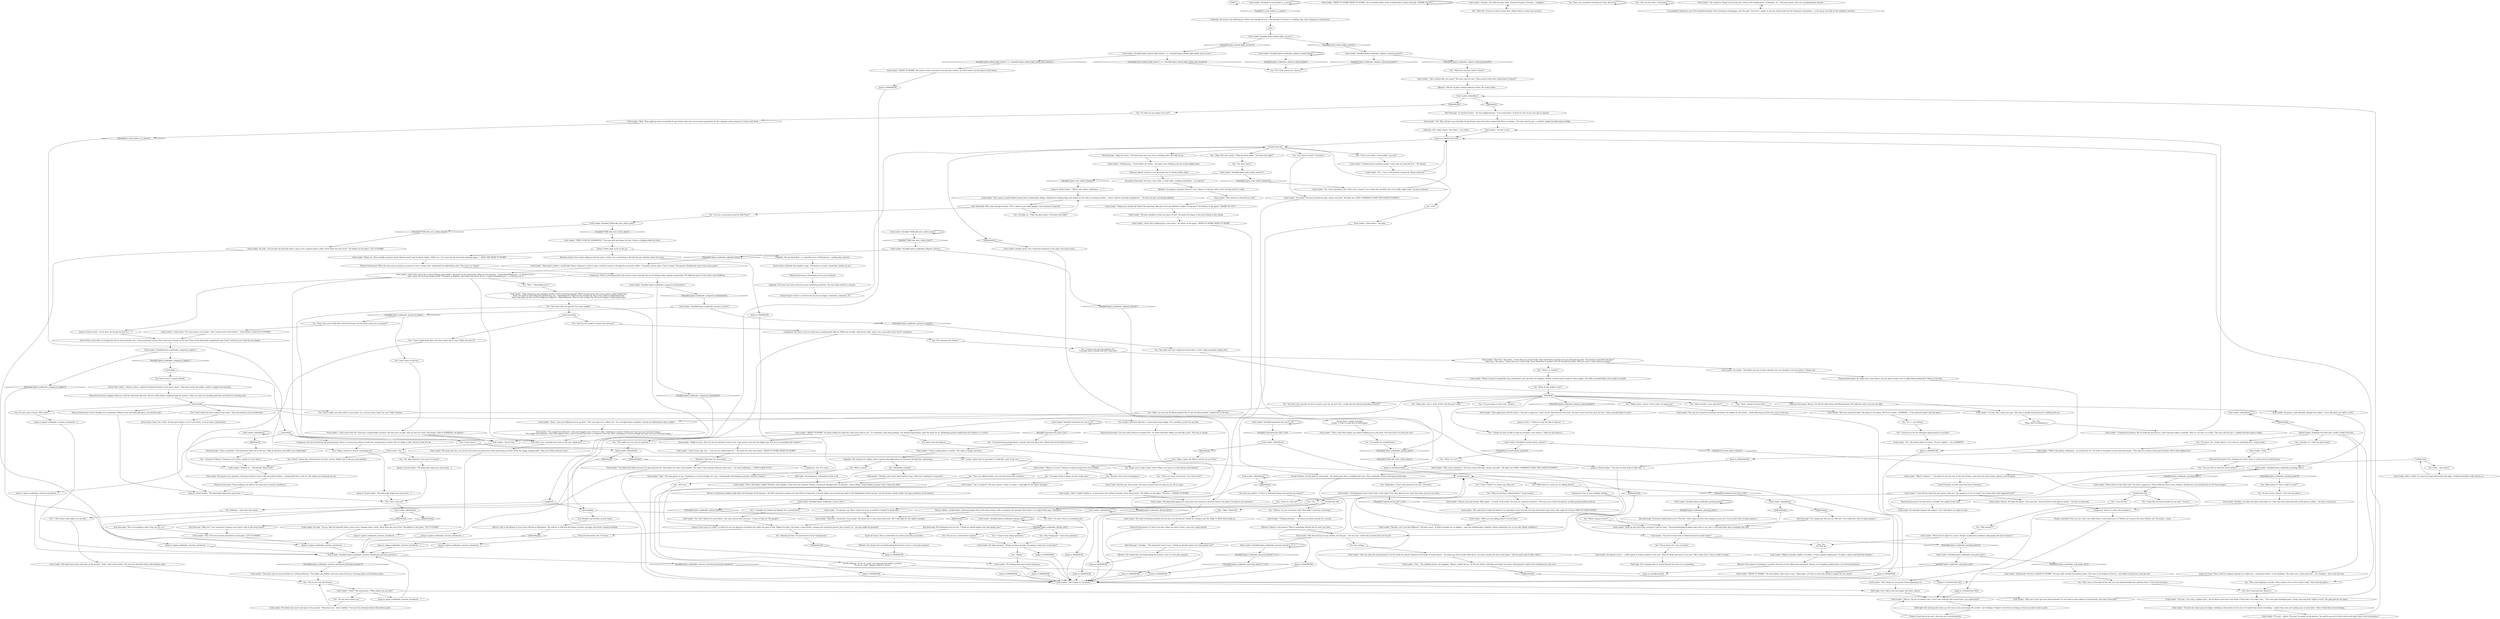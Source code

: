 # GATES / SCAB LEADER
# Scab Leader, a large mercenary in disguise. Shouts a lot about LETTING US WORK, doesn't actually provide much information for now, except being suspicious and shouting.
# ==================================================
digraph G {
	  0 [label="START"];
	  1 [label="input"];
	  2 [label="Composure: Do not be fooled by the programming. There is a precarious balance inside him, keeping him in check. But it's shaky as hell. And he's tired of it all..."];
	  3 [label="You: \"A bouncer? Where? I frequent a lot of bars, maybe it's one I know.\""];
	  4 [label="Authority: Now that *is* interesting."];
	  5 [label="Jump to: [smallintrohub]"];
	  6 [label="Scab Leader: Variable[\"gates.scableader_greeting_done\"]"];
	  7 [label="Variable[\"gates.scableader_greeting_done\"]", shape=diamond];
	  8 [label="!(Variable[\"gates.scableader_greeting_done\"])", shape=diamond];
	  9 [label="You: \"No.\"\n\"Okay, then I'm thinking no.\""];
	  10 [label="Jump to: [MAINHUB]"];
	  11 [label="You: \"We'll see.\""];
	  12 [label="You: \"I don't really drink. But work *has* taken me to some. Which one was it?\""];
	  13 [label="You: \"Okay, I wanted to discuss something else.\""];
	  14 [label="Jump to: [gates.scableader_reaction_introduced ...]"];
	  15 [label="You: \"Uh. I'll be going now.\" [Leave.]"];
	  16 [label="Scab Leader: Variable[\"TASK.talk_merc_tattoo_done\"]"];
	  17 [label="Variable[\"TASK.talk_merc_tattoo_done\"]", shape=diamond];
	  18 [label="!(Variable[\"TASK.talk_merc_tattoo_done\"])", shape=diamond];
	  19 [label="Jump to: [MAINHUB]"];
	  20 [label="Scab Leader: \"I don't know how the Union has a trained killer up there, but that one's no joke. And my men are tired. And hungry. They're WORKERS, not fighters.\""];
	  21 [label="Physical Instrument: Yes. Of course."];
	  22 [label="You: \"Makes sense, I guess. Never mind, not gonna pry.\""];
	  23 [label="You: \"Are you a mercenary hired by Wild Pines?\""];
	  24 [label="You: Don't interrupt him. (Hear it.)"];
	  25 [label="Scab Leader: Silence. He takes the photo. Grey eyes dart  back and forth on the glossy surface -- his face is unmoving."];
	  26 [label="You: \"Actually, no.\" (Take the photo back.)"];
	  27 [label="You: \"They were on the body of the man who was hanged behind the cafeteria there.\" (Give him the photo.)"];
	  28 [label="Untitled hub (02)"];
	  29 [label="Physical Instrument: Wrong. You did the right thing with Measurehead. The ballerina antics won you the fight."];
	  30 [label="You: \"Okay, I gotta ask. Where exactly are you from?\""];
	  31 [label="Kim Kitsuragi: \"Everyone understands you're *the law*. That's why you have that insignia on your arm. So you don't have to keep saying it.\""];
	  32 [label="Scab Leader: \"RIGHT TO WORK! RIGHT TO WORK!\" the ostensible leader of the strikebreakers chants furiously. \"SHAME ON YOU!\""];
	  33 [label="Scab Leader: Variable[\"gates.scableader_abrupt_end\"]"];
	  34 [label="Variable[\"gates.scableader_abrupt_end\"]", shape=diamond];
	  35 [label="!(Variable[\"gates.scableader_abrupt_end\"])", shape=diamond];
	  36 [label="Scab Leader: \"That's what they always say, before stabbing you in the back. You want boots? Go find your own.\""];
	  37 [label="Physical Instrument: Prissy milksop. Get back to me when you've grown a backbone!"];
	  38 [label="Rhetoric: Silence is the answer. There's something off here but he won't say what."];
	  39 [label="Drama: Loincloth? Now, you see, that's not really what a scab would say is it? Better not to press the issue further, sire. He seems... tense."];
	  40 [label="Empathy: You see dead flesh -- in colourful rivers of Polychrome -- melting skin and hair."];
	  41 [label="You: \"Not right now, but I might have been there. I don't really remember things well.\""];
	  42 [label="Jump to: [gates.scableader_reaction_introduced ...]"];
	  43 [label="Physical Instrument: Never thought you so spineless. Where's your wrecking ball spirit, your brutal mojo?"];
	  44 [label="You: Damn, you're right. Super sweet. Where can I get in on this bad-ass boot fashion?"];
	  45 [label="Scab Leader: \"Around.\" He shifts his gaze away. \"Eminent Domain. Previous... workplace.\""];
	  46 [label="Scab Leader: \"You do that.\""];
	  47 [label="You: \"Have you considered storming in? Like, all of you?\""];
	  48 [label="Scab Leader: \"Why don't *you* go arrest them instead? I'm sure they've done plenty of criminal shit, they have *that look*.\""];
	  49 [label="You: \"It's a... gut feeling.\""];
	  50 [label="achievementhub"];
	  51 [label="Scab Leader: \"Bad.\" The man glares at you. \"Standing on a narrow bridge, he's got a strategically advantageous position. And he's trained.\""];
	  52 [label="Scab Leader: \"What are you talking about? I'm not tense.\""];
	  53 [label="Scab Leader: IsKimHere()"];
	  54 [label="IsKimHere()", shape=diamond];
	  55 [label="!(IsKimHere())", shape=diamond];
	  56 [label="Shivers: Below -- broken-down, battered people mill on the dusty streets with no purpose. Yet amongst them there is no sight of this man. *Nowhere*."];
	  57 [label="You: Say very quietly: \"Is there a *tribunal* being convened by any chance?\""];
	  58 [label="Kim Kitsuragi: \"Okay. Of course.\" The lieutenant says, his voice a soothing calm. He looks at you."];
	  59 [label="You: \"You can have that.\" (Conclude.)"];
	  60 [label="Scab Leader: \"Nah, you've earned it.\" He turns toward the gate, slowly, and yells: \"All right now! FREE COMMERCE! KEEP THE GOODS FLOWING!\""];
	  61 [label="Scab Leader: \"It's just... nature. This guy,\" he points at the picture, \"he used to say evil is when nature and spirit meet in the wrong place.\""];
	  62 [label="Scab Leader: \"We shot the boy, he was useless, but the girl... she was nice. A little fat you know. But not too old.\""];
	  63 [label="Jump to: [Savoir Faire: \"As he does, he stomps his foot on t...\"]"];
	  64 [label="You: \"Wait, you can't get by Measurehead? But *I* got by Measurehead. I kicked him in the face.\""];
	  65 [label="Scab Leader: He smirks. \"Not before you get in there and get your ass whooped. Learn by failure, I always say.\""];
	  66 [label="You: \"I'm interviewing people about a murder that took place here. Behind the hostel-cafeteria there.\""];
	  67 [label="Scab Leader: Variable[\"reputation.the_law\"] >=6"];
	  68 [label="Variable[\"reputation.the_law\"] >=6", shape=diamond];
	  69 [label="!(Variable[\"reputation.the_law\"] >=6)", shape=diamond];
	  70 [label="Scab Leader: \"Rights of people. Rights of workers. To have gainful employment. To make a salary and feed their families.\""];
	  71 [label="Scab Leader: \"Hah! Couldn't handle us. A cause gives the workers strength. Gives them power.\" He bellows at the gates: \"We have -- A RIGHT TO WORK!\""];
	  72 [label="You: \"Those are some sweet boots. Can I have them?\""];
	  73 [label="Savoir Faire: Ask the man. Ask around. The doors of good taste are open to you. Be in vogue."];
	  74 [label="Scab Leader: \"No.\""];
	  75 [label="Jump to: [gates.scableader_reaction_introduced ...]"];
	  76 [label="You: \"You're not from The Domain.\""];
	  77 [label="Jump to: [MAINHUB]"];
	  78 [label="shiveringisles"];
	  79 [label="You: Ignore the discrepancy."];
	  80 [label="You: \"Sure, why not?\""];
	  81 [label="Scab Leader: The physically impressive man-tower has turned his attention back to the gates. He ignores your presence."];
	  82 [label="Scab Leader: \"Besides, we're not that different.\" He leans closer. \"It helps if people see us talking -- cops and strikebreakers together. Shows authorities are on our side. Builds confidence.\""];
	  83 [label="Composure: Yes, he's tense."];
	  84 [label="Scab Leader: He nods. \"You go take the bastards down a peg or two. Squeeze them a little. Show them the rule of law.\" He bellows at the gates: \"LET US WORK!\""];
	  85 [label="Scab Leader: \"Hell no. I'm just an honest scab. I won't have talk like that around here, you understand?\""];
	  86 [label="Untitled hub (02)"];
	  87 [label="Scab Leader: \"Fucking bug...\" He breathes out slowly -- his giant chest deflating and his mouth slightly open."];
	  88 [label="Esprit de Corps: There could be weapons aiming at us right now -- somewhere above, in the buildings. The other merc. Don't push this -- he's thinking -- this is not the time."];
	  89 [label="You: \"It was on your colonel.\" (Give him the photo.)"];
	  90 [label="Jump to: [Scab Leader: \"\"You here to fuck with us? Beat the...\"]"];
	  91 [label="Scab Leader: IsKimHere()"];
	  92 [label="IsKimHere()", shape=diamond];
	  93 [label="!(IsKimHere())", shape=diamond];
	  94 [label="Scab Leader: \"We're all workers. Right? Workers stick together. Came from the Eminent Domain, in Jamrock. Background's in odd-jobs -- heavy lifting, cargo hauling, bouncer work. I know the drill.\""];
	  95 [label="Scab Leader: \"RIGHT TO WORK!\" He again shakes his large fist, then turns back to you. \"It's shameful, cops doing nothing. You should bring backup, open the gates for us. Blockading gainful employment for workers is a *crime*.\""];
	  96 [label="You: \"Who are all these strikebreakers?\" (Look around.)"];
	  97 [label="Scab Leader: \"Might be time. Don't let the fat bastards tread on you. Cops tend to side with the higher-ups, but you're essentially still *workers*.\""];
	  98 [label="You: \"I don't know...\""];
	  99 [label="You: \"Sweet, I know bars. Been thrown out from several. Maybe that's why you seem familiar.\""];
	  100 [label="You: \"Come on, why not?\""];
	  101 [label="You: \"Okay okay, I got it. None of this *rob the poor* stuff.\""];
	  102 [label="You: \"I need you to be my champion against Jean-Luc up there.\""];
	  103 [label="Scab Leader: \"Your gut's got too much alcohol in it. Getting delirious.\" The bulky man guffaws and turns away from you, focusing again on the harbour gates."];
	  104 [label="Scab Leader: Variable[\"gates.scableader_personal_details\"] >= 2"];
	  105 [label="Variable[\"gates.scableader_personal_details\"] >= 2", shape=diamond];
	  106 [label="!(Variable[\"gates.scableader_personal_details\"] >= 2)", shape=diamond];
	  107 [label="Reaction Speed: You've been talking to him for quite a while now -- something is off with this guy. Ask him where he's from."];
	  108 [label="You: \"Yeah, I think I've been there.\""];
	  109 [label="You: \"What is a *strike*?\""];
	  110 [label="You: \"This is an official matter, not to be discussed with outsiders.\""];
	  111 [label="You: \"I thought you looked real familiar for a second there.\""];
	  112 [label="Scab Leader: \"Establishment hasn't had its fill, is that right? First they obstruct our work, then they come for our shoes.\""];
	  113 [label="Scab Leader: \"Maybe you should ask *them* the questions, like why we're not allowed to make a living here?\" He bellows to the gates: \"SHAME ON YOU!\""];
	  114 [label="Scab Leader: IsKimHere()"];
	  115 [label="IsKimHere()", shape=diamond];
	  116 [label="!(IsKimHere())", shape=diamond];
	  117 [label="Scab Leader: Suddenly the laughter stops. \"Drowned in a creek a week later. Spirits my ass.\""];
	  118 [label="Scab Leader: After a while, he cranes his head side-to-side and sighs: \"Fucking loincloths really did him in.\""];
	  119 [label="Scab Leader: \"Yeah.\""];
	  120 [label="Scab Leader: \"Good choice.\" He nods."];
	  121 [label="Scab Leader: \"You bet it was.\""];
	  122 [label="Scab Leader: Variable[\"tc.scab_leader_is_a_merc\"]"];
	  123 [label="Variable[\"tc.scab_leader_is_a_merc\"]", shape=diamond];
	  124 [label="!(Variable[\"tc.scab_leader_is_a_merc\"])", shape=diamond];
	  125 [label="Scab Leader: \"Unexpected situation. But we hold the pressure on, until someone makes a mistake. Then it's our time, we strike.\" The man rubs his jaw -- a lightly bearded square wedge."];
	  126 [label="Scab Leader: \"Good. We're fighting for a cause here.\" He chants at the gates: \"RIGHT TO WORK! RIGHT TO WORK!\""];
	  127 [label="Call Me Mañana: \"So do we, scab!\" the loitering man hollers in return.\n\"So do we, scab!\" Mañana hollers in return."];
	  128 [label="Scab Leader: \"Big mess. Caused by Union greed.\" He shoots you a wary, distrustful look. \"But I only fight for the rights of people.\""];
	  129 [label="eminenthub"];
	  130 [label="You: Don't care. I already have boots of my own, thank you."];
	  131 [label="You: \"Why don't you just *talk* to them?\""];
	  132 [label="Scab Leader: \"Went native on the chief, huh?\" He nods in approval. \"Those ballerina antics were reckless. Should have just punched him in the throat again.\""];
	  133 [label="Jump to: [MAINHUB]"];
	  134 [label="Scab Leader: \"So anyway, cop. That's where I'm from. It would be *stupid* to doubt that.\""];
	  135 [label="Scab Leader: \"Our colonel is *deep* in the bush here. Deep in the fucking bush, in Banaital, '41... Monsoon season. He's on a reconnaissance mission.\""];
	  136 [label="Scab Leader: \"He's spent a month behind enemy lines scouting kipt villages. Nothing but fucking bugs and snakes for fun. Men are getting restless... there's talk of switching *employers*...\" He licks his lips, as if drunk suddenly."];
	  137 [label="Scab Leader: \"What's the matter, militiaman... no stomach for it?\" He looks at the photo in your hand and smiles. \"This man was worth a thousand loincloths. We're done talking here.\""];
	  138 [label="Scab Leader: IsKimHere()"];
	  139 [label="IsKimHere()", shape=diamond];
	  140 [label="!(IsKimHere())", shape=diamond];
	  141 [label="You: \"What *is* evil?\""];
	  142 [label="Scab Leader: \"Don't think so,\" he grunts."];
	  143 [label="MAINHUB"];
	  144 [label="Scab Leader: \"Beats me. They mumble nonsense about *board rooms* and *workers' rights*. While we --\" he raises his fist and starts shouting again, \"-- HAVE THE RIGHT TO WORK!\""];
	  145 [label="You: \"Never heard of it. Are you lying?\""];
	  146 [label="You: \"Why should I?\""];
	  147 [label="Scab Leader: Variable[\"reputation.the_law\"] >=3"];
	  148 [label="Variable[\"reputation.the_law\"] >=3", shape=diamond];
	  149 [label="!(Variable[\"reputation.the_law\"] >=3)", shape=diamond];
	  150 [label="You: \"I'm hardly the establishment.\""];
	  151 [label="Jump to: [gates.scableader_reaction_introduced ...]"];
	  152 [label="You: \"I don't know what makes me say that.\""];
	  153 [label="Composure: His shirt is far too small and an unpleasantly tight fit. While the overalls, held up by a belt, seem to fit a man with much *more* corpulence."];
	  154 [label="Scab Leader: \"Main gate's locked -- would take *heavy ordnance* to bust it open. Could try to get in through the secretary's office.\" He points up the stairs. \"Door's locked. The guard's blocking the way to the access panel.\""];
	  155 [label="Scab Leader: \"RIGHT TO WORK!\" He seems to have returned to his previous routine, as if he'd never seen the photo of the tattoo."];
	  156 [label="Scab Leader: Variable[\"gates.scableader_altgreet_mhead_failed\"]"];
	  157 [label="Variable[\"gates.scableader_altgreet_mhead_failed\"]", shape=diamond];
	  158 [label="!(Variable[\"gates.scableader_altgreet_mhead_failed\"])", shape=diamond];
	  159 [label="You: \"I want to get into the harbour too.\"\n\"I actually need to speak with the Union boss.\""];
	  160 [label="Scab Leader: He ignores your question, choosing instead to turn to the emaciated workers -- raising both fists in the air. The clothes are obviously not his."];
	  161 [label="Drama: Pretty okay, as far as lies go."];
	  162 [label="Half Light: Don't talk to him any longer. Just leave, please."];
	  163 [label="Inland Empire: Suddenly this feels like a really, *really* bad idea."];
	  164 [label="Kim Kitsuragi: \"Actually...\" The lieutenant turns to you. \"I think we should maybe even *get going* now?\""];
	  165 [label="You: \"Okay. This isn't useful.\" (Take the photo back.) \"You knew him right?\""];
	  166 [label="You: \"You were there?\""];
	  167 [label="Jump to: [Scab Leader: \"\"What's the matter, militiaman... n...\"]"];
	  168 [label="Scab Leader: \"No -- I was in the Domain. In Jamrock. Being a bouncer.\""];
	  169 [label="Authority: He's under orders. And orders -- are orders."];
	  170 [label="Jump to: [You: \"\"I think you may be able to help me...\"]"];
	  171 [label="Physical Instrument: Not bad advice, actually. This might do the trick.."];
	  172 [label="You: \"What's going on here?\""];
	  173 [label="Scab Leader: \"I know nothing about a murder.\" His reply is snappy and terse."];
	  174 [label="You: \"Curiosity. Going to figure out this strike mess.\""];
	  175 [label="Scab Leader: He looks annoyed. \"Things are busy enough. You going to waste less of my time?\""];
	  176 [label="Jump to: [Scab Leader: \"The physically impressive man-tower...\"]"];
	  177 [label="You: \"Oh, okay, whatever. Too much of a hassle.\""];
	  178 [label="You: \"Why so tense?\""];
	  179 [label="Scab Leader: The man has turned his attention elsewhere, he shakes his fist slowly -- while observing you from the corner of his eye."];
	  180 [label="Jump to: [MAINHUB]"];
	  181 [label="Composure: Fine. It was probably nothing."];
	  182 [label="You: \"How bad could one guy be? You seem capable.\""];
	  183 [label="Scab Leader: IsKimHere()"];
	  184 [label="IsKimHere()", shape=diamond];
	  185 [label="!(IsKimHere())", shape=diamond];
	  186 [label="Scab Leader: \"RIGHT TO WORK!!\" the man chants, then turns to you. \"Back again, eh? Here to show the militia's support for our cause?\""];
	  187 [label="Half Light: And dangerous. Somewhere below it all..."];
	  188 [label="Physical Instrument: When the man moves around, you perceive some *serious abs* underneath his tight-fitting shirt. This man is in *shape*."];
	  189 [label="Physical Instrument: It's hard to do that, when you want to beat a man into a pulp instead."];
	  190 [label="You: \"Uhm... loin-cloths?\""];
	  191 [label="You: \"You're not really a *scab leader*, are you?\""];
	  192 [label="You: \"Can I have it back?\" (Conclude.)"];
	  193 [label="Savoir Faire: Boots -- black in colour, crafted of hardened leather, if you had to guess. They look sturdy and stable, useful in rugged environments."];
	  194 [label="Physical Instrument: Imagine what you could do with boots like this. Not be a little fuckin' weakling baby, for starters. There are boots for mewling and there are boots for smashing shit."];
	  195 [label="You: \"And you are unable to breach the entrance?\""];
	  196 [label="Jump to: [MAINHUB]"];
	  197 [label="You: Shudder and breathe on your hands."];
	  198 [label="Scab Leader: \"You here to fuck with us? Beat the honest worker down?\""];
	  199 [label="Jump to: [Scab Leader: \"The physically impressive man-tower...\"]"];
	  200 [label="Scab Leader: Variable[\"gates.scableader_altgreet_mhead_punched\"]"];
	  201 [label="Variable[\"gates.scableader_altgreet_mhead_punched\"]", shape=diamond];
	  202 [label="!(Variable[\"gates.scableader_altgreet_mhead_punched\"])", shape=diamond];
	  203 [label="Scab Leader: IsKimHere()"];
	  204 [label="IsKimHere()", shape=diamond];
	  205 [label="!(IsKimHere())", shape=diamond];
	  206 [label="Scab Leader: \"We were promised work.\" He points to the gates. \"We'd be in there -- WORKING -- if the bastards hadn't shut the gates.\""];
	  207 [label="Scab Leader: \"I work hard.\" His voice booms ever louder: \"And I would work *even harder* -- if the fuckers would LET US WORK!\""];
	  208 [label="Scab Leader: Another grunt. He's turned his attention to the gates and seems tense."];
	  209 [label="Jump to: [MAINHUB]"];
	  210 [label="Scab Leader: \"Go ahead.\" He turns toward the gate, slowly, and yells: \"All right now. FREE COMMERCE! KEEP THE GOODS FLOWING!\""];
	  211 [label="You: \"You don't have any tips on how to punch a guy out, do you? Say, a really big race-theorist guarding a button?\""];
	  212 [label="Scab Leader: \"We're here to fight for a cause. Stripes usually have problems with people who have *causes*.\""];
	  213 [label="Scab Leader: \"Am I a suspect?\" His eyes narrow. \"Done no crimes. I only fight for the rights of people.\""];
	  214 [label="Scab Leader: \"Huge Semenese guy standing up there on the overhead passage. Won't let anyone by. The access panel is right behind him.\"\n\"Yeah, the giant on the bridge that kicked your ass -- Head-Measurer. Won't let the workers by. The access panel is right behind him.\"\n\"Yeah, that giant up there on the bridge you talked to -- Head-Measurer. Won't let the workers by. The access panel is right behind him.\""];
	  215 [label="You: Sweet boots? I require details."];
	  216 [label="Scab Leader: \"And I don't mean the scrawny Mesque punk either.\" He points at the dockworker idling on the staircase. \"I mean Head-Measurer -- or whatever he is.\"\n\"Don't mean the scrawny mesque punk.\" He points at Mañana, who smiles and waves at you. \"I mean Head-Measurer -- or whatever he is.\""];
	  217 [label="compyhub"];
	  218 [label="Scab Leader: \"Nice aggression with the native.\" He nods in approval. \"Don't let the chief fool you next time. You don't need to be that up in his face -- leave yourself space to move.\""];
	  219 [label="Scab Leader: He abruptly changes the subject: \"Let's talk about our right to work.\""];
	  220 [label="You: \"So what are you going to do now?\""];
	  221 [label="You: \"How come you're built like a brick shit-house, but the other scabs are so scrawny?\""];
	  222 [label="You: I don't want to ask that."];
	  223 [label="Scab Leader: Variable[\"TASK.talk_merc_tattoo_done\"]"];
	  224 [label="Variable[\"TASK.talk_merc_tattoo_done\"]", shape=diamond];
	  225 [label="!(Variable[\"TASK.talk_merc_tattoo_done\"])", shape=diamond];
	  226 [label="Half Light: His neck muscles tense up, the veins on his neck bulge. Be careful -- he's holding it *deep* in but there are things in there you don't want to meet."];
	  227 [label="Scab Leader: \"What it *means*....\" He points to one tiny star in the web of lines, away from the man's heart, almost on his stomach."];
	  228 [label="Visual Calculus: In what must have been Semenine."];
	  229 [label="Jump to: [IsKimHere()]"];
	  230 [label="Esprit de Corps: There is absolutely no need to push this any further."];
	  231 [label="Rhetoric: I'm going to interpret that as a *yes*. There's a tribunal. And it won't be long until it's ready."];
	  232 [label="Scab Leader: \"Basteeerds! We have a RIGHT TO WORK!\" the man yells towards the harbour gates. His voice is the loudest of the lot -- and oddly screechy for a man his size."];
	  233 [label="Scab Leader: \"Have fun.\" He snorts. \"Union shits are on full strike. Don't think they're going to let you through the gates. You trying to meet their fat boss?\"\n\"Have fun.\" He snorts. \"Union shits are on full strike. Don't think they're going to let you through the gates. Why you want to meet that fat asshole?\""];
	  234 [label="Physical Instrument: Something stirs in your stomach."];
	  235 [label="You: \"What exactly is your goal here?\""];
	  236 [label="You: \"What kind of a cause are we talking about?\""];
	  237 [label="You: \"I don't *think* I've chosen any sides yet.\""];
	  238 [label="bootsohubbo"];
	  239 [label="Savoir Faire: I stand corrected.\nFuckin' a, that's a solid slice of self-respect."];
	  240 [label="Jump to: [Scab Leader: \"The physically impressive man-tower...\"]"];
	  241 [label="Scab Leader: \"No.\" He slowly shakes his head. \"I'm not a fighter -- I'm a WORKER!\""];
	  242 [label="Scab Leader: \"FREE FLOW OF COMMERCE!\" The man yells and wipes his face. Sweat is dripping down his brow."];
	  243 [label="Pain Threshold: With some strange emotion. This is about to get really graphic. Last moment to back off."];
	  244 [label="Scab Leader: \"Our boy -- he's only a captain then -- but he knows how these men think. If they don't see action soon...\" His voice gets strangely quiet. A long, long way from *right to work*. His gaze pierces the paper."];
	  245 [label="Physical Instrument: He's clenching his teeth. There is silent pressure behind them."];
	  246 [label="You: \"Evil.\""];
	  247 [label="Scab Leader: CheckItem(\"instant_photo_tattoos\")"];
	  248 [label="CheckItem(\"instant_photo_tattoos\")", shape=diamond];
	  249 [label="!(CheckItem(\"instant_photo_tattoos\"))", shape=diamond];
	  250 [label="You: \"What about it? You're 'right to work'?\""];
	  251 [label="Scab Leader: \"Hold up and stay frosty, everyone! Cops are here.\" The broad-shouldered alpha male turns to you. He's a full head taller than everybody else here."];
	  252 [label="You: \"Already got that. I'm interested in *your* background.\""];
	  253 [label="Scab Leader: \"No, don't think we've met before.\" His eyes narrow with mistrust. \"I came to help out *the people*.\""];
	  254 [label="You: If only I had boots like this, I could stomp many things. Got a problem, punk? Eat my boot."];
	  255 [label="Jump to: [gates.scableader_reaction_introduced ...]"];
	  256 [label="You: I don't really care what either of you think. I'm a cool-ass bitch, baby. You can't *fake* stardom."];
	  257 [label="You: \"I mean, where did you get them? I would like a pair of my own.\""];
	  258 [label="You: \"Absolutely nothing?\""];
	  259 [label="Shivers: Life in the Domain is even worse off than in Martinaise. The cold air is stiff from the fumes of motor carriages and lorries roaring overhead."];
	  260 [label="bootsohubo"];
	  261 [label="Scab Leader: IsKimHere()"];
	  262 [label="IsKimHere()", shape=diamond];
	  263 [label="!(IsKimHere())", shape=diamond];
	  264 [label="Scab Leader: Variable[\"gates.mhead_fight_failure\"]  or  Variable[\"gates.mhead_fight_failed_mid_success\"]"];
	  265 [label="Variable[\"gates.mhead_fight_failure\"]  or  Variable[\"gates.mhead_fight_failed_mid_success\"]", shape=diamond];
	  266 [label="!(Variable[\"gates.mhead_fight_failure\"]  or  Variable[\"gates.mhead_fight_failed_mid_success\"])", shape=diamond];
	  267 [label="Scab Leader: IsKimHere()"];
	  268 [label="IsKimHere()", shape=diamond];
	  269 [label="!(IsKimHere())", shape=diamond];
	  270 [label="Scab Leader: Variable[\"gates.scableader_person_to_brick\"]"];
	  271 [label="Variable[\"gates.scableader_person_to_brick\"]", shape=diamond];
	  272 [label="!(Variable[\"gates.scableader_person_to_brick\"])", shape=diamond];
	  273 [label="Half Light: He's stopping this to control himself. You were on to something."];
	  274 [label="Scab Leader: The beefy man snorts and spits on the ground. \"They know me -- that's bullshit.\" He turns his attention back to the harbour gates."];
	  275 [label="Drama: It just has to be said -- that was not a convincing line."];
	  276 [label="Scab Leader: The man's breathing steadies but his eyes are still narrow. Slowly he's trying to get his 'Right to Work' dance back on..."];
	  277 [label="Jump to: [Untitled hub (02)]"];
	  278 [label="Encyclopedia: Banaital is one of the inhabited islands of the Semenese archipelago, near the pale. Covered in  jungle. It was the anchor point for the Semenese nationalists -- in the proxy war held on the islanders' territory."];
	  279 [label="Empathy: The story must have stirred up some conflicting emotions. The man looks tired for a second..."];
	  280 [label="Scab Leader: \"She was quite the entertainment. For the week she lasted. Expired in the hands of Sarge Mason -- the kinda guy who'd make Chief there,\" he nods towards the man on the gates, \"shit his pants and cry like a bitch.\""];
	  281 [label="Scab Leader: \"I can tell you what this one means. Only one.\" He squints at it. It's so small. \"You wanna hear what happened here?\""];
	  282 [label="You: Say nothing."];
	  283 [label="Scab Leader: Variable[\"gates.scab_leader_bouncer\"]"];
	  284 [label="Variable[\"gates.scab_leader_bouncer\"]", shape=diamond];
	  285 [label="!(Variable[\"gates.scab_leader_bouncer\"])", shape=diamond];
	  286 [label="Scab Leader: \"You caught him off guard -- that only happens once. Now he's alert, standing on a narrow bridge and *my* men are tired and hungry...\"\n\"You caught him off guard -- that only happens once, even if you got him twice or whatever. Now he's alert, standing on a narrow bridge and *my* men are tired and hungry...\""];
	  287 [label="Kim Kitsuragi: \"It would be better -- for the neighbourhood -- if you went home. At least for now. If you can't get in anyway.\""];
	  288 [label="Scab Leader: \"Worked at... *Territorial*. Ring a bell?\""];
	  289 [label="Shivers: A monstrous shadow, high above the firetraps of the Domain -- the 8/81 motorway running over this district of Jamrock. Concrete pillars rise up from the midst of the dilapidated wooden houses. On the horizon, barely visible, the hazy machinery of the harbour..."];
	  290 [label="Drama: Every once in a while, it is like you can see glimpses of another guy under the guise of this *fighter for jobs*. He seems a more brutal, cunning and suspicious person. Just a hunch. Or... you just might be paranoid!"];
	  291 [label="Empathy: The mention of a killing sends a barely noticeable shiver of tenseness through him. Interesting..."];
	  292 [label="Scab Leader: \"We came here to help the harbour run smoothly in time of crisis. If Union fucks don't want work, they ought let in those *WHO DO WANT WORK*.\""];
	  293 [label="You: \"Yes.\"\n\"Oh, then yes.\""];
	  294 [label="Jump to: [MAINHUB]"];
	  295 [label="Physical Instrument: Get your daily infusion of vitamin PB -- for Police Brutality. Makes you feel like a boss. The man in charge."];
	  296 [label="You: It's just a pair of boots. Who cares?"];
	  297 [label="You: Ill-fitting... what does that mean?"];
	  298 [label="Scab Leader: The burly man has a set of not-very-sweet-nor-impressive boots protruding out from under the baggy, hanging folds. They are of little interest to you."];
	  299 [label="Jump to: [gates.scableader_reaction_introduced ...]"];
	  300 [label="Jump to: [MAINHUB]"];
	  301 [label="Jump to: [gates.scableader_reaction_introduced ...]"];
	  302 [label="Jump to: [gates.scableader_reaction_introduced ...]"];
	  303 [label="Jump to: [MAINHUB]"];
	  304 [label="You: \"No one there knows you.\""];
	  305 [label="You: \"Actually, no.\" (Take the photo back.) \"You knew him right?\""];
	  306 [label="Jump to: [MAINHUB]"];
	  307 [label="Jump to: [gates.scableader_reaction_introduced ...]"];
	  308 [label="You: \"I wasn't done asking questions.\""];
	  309 [label="Scab Leader: The hulking man oozes stark scepticism."];
	  310 [label="You: \"Well shit. I'll have to check around then. Maybe there's a boot store around.\""];
	  311 [label="Scab Leader: The beefy man snorts and spits on the ground. \"Yeah. I don't know either.\" He turns his attention back to the harbour gates."];
	  312 [label="Scab Leader: \"Like civilized folk, you mean?\" The man rubs his chin. \"These native fucks don't understand *civilized*.\""];
	  313 [label="Kim Kitsuragi: \"Why not? I see *numerous* reasons not to pick a side in this local matter.\""];
	  314 [label="Scab Leader: IsKimHere()"];
	  315 [label="IsKimHere()", shape=diamond];
	  316 [label="!(IsKimHere())", shape=diamond];
	  317 [label="Scab Leader: \"Fucking loincloth...\" He stares you down mutely for a second."];
	  318 [label="You: \"I think you may be able to help me decipher some tattoos.\" (Take out the picture.)"];
	  319 [label="Scab Leader: \"At dawn he comes upon two kipts, breeding in the bushes by the river. Or maybe they weren't breeding -- maybe they were just making eyes at each other. I like to think they were breeding...\""];
	  320 [label="Jump to: [MAINHUB]"];
	  321 [label="Scab Leader: Variable[\"gates.scableader_greeting_done\"]"];
	  322 [label="Variable[\"gates.scableader_greeting_done\"]", shape=diamond];
	  323 [label="!(Variable[\"gates.scableader_greeting_done\"])", shape=diamond];
	  324 [label="You: \"I am the law.\""];
	  325 [label="Scab Leader: \"Honest men and women. With rights -- to work. To be useful. Not toys for corporate interests.\" The man runs a hand through his steadily graying military haircut."];
	  326 [label="Scab Leader: \"When a bunch of ungrateful, lazy cockroaches can't get their act together. Decide to block honest work for other people.\" He shifts uncomfortably in his worker's overalls."];
	  327 [label="Composure: There's something odd in the way he carries himself. His set of clothing looks vaguely mismatched. The different pieces of the attire seem ill-fitting."];
	  328 [label="Scab Leader: \"Wouldn't put it past these harbour bugs. They'd do *anything* to stay alive.\""];
	  329 [label="Scab Leader: \"What's it to you?\" Deep-set suspicion drips from every syllable."];
	  330 [label="You: \"Hey *tough guy*, I had more questions.\""];
	  331 [label="Savoir Faire: As he does, he stomps his foot on the pavement and... stop everything! Look at that sweet pair of boots on his feet! They would absolutely complement your *soul*, would let your style fly even higher!"];
	  332 [label="Scab Leader: Variable[\"gates.scableader_composure_higher\"]"];
	  333 [label="Variable[\"gates.scableader_composure_higher\"]", shape=diamond];
	  334 [label="!(Variable[\"gates.scableader_composure_higher\"])", shape=diamond];
	  335 [label="Scab Leader: Variable[\"gates.mhead_fight_success\"]"];
	  336 [label="Variable[\"gates.mhead_fight_success\"]", shape=diamond];
	  337 [label="!(Variable[\"gates.mhead_fight_success\"])", shape=diamond];
	  338 [label="Scab Leader: He squints at you --  a little spark of violence gutters in his eyes. Then he blinks and turns to his men. \"We're done here. I have a strike to break.\""];
	  339 [label="You: \"'Hell no, I'm just an honest scab?' That didn't sound too convincing.\""];
	  340 [label="Jump to: [Untitled hub (02)]"];
	  341 [label="You: \"Of course. Yes. Forget about it. Let's discuss something else.\" (Cancel task.)"];
	  342 [label="Rhetoric: He clearly does not think poking the hornet's nest is a wise plan anymore."];
	  343 [label="Kim Kitsuragi: The lieutenant turns to you. \"I think we should maybe even *get going* now?\""];
	  344 [label="Scab Leader: \"Fucking mask is getting sweaty. I want take my mask off, but...\" He shrugs."];
	  345 [label="Jump to: [Untitled hub (02)]"];
	  346 [label="Physical Instrument: He might have some advice, but you gotta at least *try* to fight Measurehead first. Return if you fail."];
	  347 [label="Scab Leader: \"Yeah, I saw your ballerina moves up there.\" The man spits out a yellow clot. \"In a real fight these acrobatics will get you killed faster than a bullet.\""];
	  348 [label="Scab Leader: \"We have families to feed, you piece of shit!\" He points his finger at the man sitting on the railing."];
	  349 [label="Scab Leader: \"Uh huh. Was a long time ago.\" The man is quickly losing interest in talking with you."];
	  350 [label="Scab Leader: Variable[\"gates.scableader_shivers_fires\"]"];
	  351 [label="Variable[\"gates.scableader_shivers_fires\"]", shape=diamond];
	  352 [label="!(Variable[\"gates.scableader_shivers_fires\"])", shape=diamond];
	  353 [label="Jump to: [smallintrohub]"];
	  354 [label="Scab Leader: Variable[\"gates.scableader_composure_blackcheck\"]"];
	  355 [label="Variable[\"gates.scableader_composure_blackcheck\"]", shape=diamond];
	  356 [label="!(Variable[\"gates.scableader_composure_blackcheck\"])", shape=diamond];
	  357 [label="Scab Leader: Variable[\"gates.scableader_mid_greet_exit\"]"];
	  358 [label="Variable[\"gates.scableader_mid_greet_exit\"]", shape=diamond];
	  359 [label="!(Variable[\"gates.scableader_mid_greet_exit\"])", shape=diamond];
	  360 [label="Kim Kitsuragi: \"We're not picking a side in this just yet, sir.\""];
	  361 [label="Scab Leader: \"No. They will give up eventually. Or get drunk. Leave the button unguarded. Then we charge.\" The man rubs his jaw -- a perfect, lightly bearded square wedge."];
	  362 [label="Rhetoric: Odd out of place colonial reference there, Mr. Scab Leader..."];
	  363 [label="Reaction Speed: A punch is not imminent, but it's being cocked. Hard."];
	  364 [label="Scab Leader: \"God...\" He suddenly bursts out laughing. \"Mason couldn't let go. Cut the tits off her cold body and fuckin' ate them. Said primitive spirits were watching over him now...\""];
	  365 [label="Scab Leader: \"Don't think so,\" he grunts, barely glancing at it."];
	  366 [label="Untitled hub"];
	  367 [label="You: \"Yes.\""];
	  368 [label="Visual Calculus: On the photo in your hands -- the dead man's skin is studded with stars. Tens, hundreds of them, littering his dead skin."];
	  369 [label="You: \"I'm just going to leave now.\" [Leave.]"];
	  370 [label="Rhetoric: His manner of speaking is wooden, the tone of voice bland and uninspired. Almost as if compiling replies from a set of learned phrases."];
	  371 [label="You: \"This really isn't my area of expertise.\""];
	  372 [label="You: \"Maybe.\""];
	  373 [label="You: I don't think the boots really fit *my style*. They look militant and uncomfortable."];
	  374 [label="You: Don't. No need. Focus on something else."];
	  375 [label="You: \"Regardless, I have some questions for you.\" (Proceed.)"];
	  376 [label="Scab Leader: He pauses, then abruptly changes the subject: \"Let's talk about our right to work.\""];
	  377 [label="Jump to: [MAINHUB]"];
	  378 [label="Scab Leader: \"Pity.\" He turns around and bellows at the gates: \"LET US WORK!\""];
	  379 [label="You: \"You wearing new clothes?\""];
	  380 [label="Kim Kitsuragi: \"I have a question.\" The lieutenant looks him in the eye. \"Why do all these men follow your leadership?\""];
	  381 [label="You: \"Okay.\" (Back off.)"];
	  382 [label="Scab Leader: \"How about you fuck off now, huh?\""];
	  383 [label="Inland Empire: There's a word on the tip of your tongue. Colourless, odourless. It's..."];
	  384 [label="Scab Leader: Wordless, he takes the photo and looks at it. Grey eyes dart back and forth on the glossy surface -- his face is unmoving."];
	  385 [label="You: \"Can you tell me what the tattoo means?\""];
	  386 [label="You: \"We're investigating a murder. These tattoos were on the victim's body.\" (Give him the photo.)"];
	  387 [label="Authority: He seems to be following his orders well enough for now -- but beneath it all there is a boiling rage. And a dangerous carelessness."];
	  388 [label="Kim Kitsuragi: \"Yes, people get that you are *the law*. You really don't have to keep saying it.\""];
	  389 [label="You: \"Routine. Part of the investigation.\""];
	  390 [label="Savoir Faire: Geez, live a little. At least give things a try. It's just boots. A set of sweet, stylish boots."];
	  391 [label="Scab Leader: \"I don't trust cops, but... I can see you understand the --\" He raises his voice and chants: \"RIGHT TO WORK! RIGHT TO WORK!\""];
	  392 [label="Scab Leader: Variable[\"gates.scableader_altgreet_tattoos\"]"];
	  393 [label="Variable[\"gates.scableader_altgreet_tattoos\"]", shape=diamond];
	  394 [label="!(Variable[\"gates.scableader_altgreet_tattoos\"])", shape=diamond];
	  395 [label="Jump to: [MAINHUB]"];
	  396 [label="Perception (Hearing): You hear a tiny rattle, a small radio, cracking somewhere -- an earpiece?"];
	  397 [label="Composure: Hard as a stone. But beneath it..."];
	  398 [label="Scab Leader: \"Wait. They might go home eventually. Or get drunk. Leave the access panel unguarded. Or the company sends someone to reason with them...\""];
	  399 [label="You: \"What do the strikers want?\""];
	  400 [label="You: \"Looks like too much trouble for my taste.\" [Leave.]"];
	  401 [label="smallintrohub"];
	  402 [label="Scab Leader: He nods. \"You go, take the bastards down a peg or two. Squeeze them a little. Show them the rule of law.\" He bellows at the gates: \"LET US WORK!\""];
	  403 [label="You: \"Excuse me, I had further inquiries.\""];
	  404 [label="You: \"Wait -- *Head-Measurer*?\""];
	  405 [label="Scab Leader: \"Yeah?\" The man grunts. \"What makes you say that?\""];
	  406 [label="Scab Leader: \"You think they follow because I'm big and loud? No, they follow the rules of the market. The rules of the economy. Because they were --\" he starts bellowing, \"-- GIVEN A JOB TO DO.\""];
	  407 [label="Scab Leader: Variable[\"gates.scableader_reaction_introduced_personal_question\"]"];
	  408 [label="Variable[\"gates.scableader_reaction_introduced_personal_question\"]", shape=diamond];
	  409 [label="!(Variable[\"gates.scableader_reaction_introduced_personal_question\"])", shape=diamond];
	  410 [label="Jump to: [MAINHUB]"];
	  411 [label="Untitled hub (02)"];
	  412 [label="Rhetoric: He clearly does not think poking the hornet's nest is a wise plan anymore."];
	  413 [label="Scab Leader: \"No. I was somewhere else. That's just a *guess*. As to what this one little star on his belly might mean. I'm just a bouncer.\""];
	  0 -> 0
	  1 -> 335
	  2 -> 13
	  3 -> 288
	  4 -> 406
	  5 -> 401
	  6 -> 6
	  6 -> 7
	  7 -> 31
	  8 -> 357
	  9 -> 125
	  10 -> 142
	  11 -> 309
	  12 -> 288
	  13 -> 199
	  14 -> 407
	  16 -> 16
	  16 -> 17
	  17 -> 392
	  18 -> 5
	  19 -> 142
	  20 -> 130
	  20 -> 46
	  21 -> 301
	  22 -> 179
	  23 -> 223
	  24 -> 244
	  25 -> 397
	  26 -> 119
	  27 -> 24
	  28 -> 400
	  28 -> 171
	  28 -> 324
	  29 -> 376
	  30 -> 329
	  31 -> 251
	  32 -> 32
	  33 -> 33
	  33 -> 34
	  34 -> 330
	  34 -> 403
	  34 -> 308
	  35 -> 18
	  36 -> 150
	  37 -> 176
	  38 -> 62
	  39 -> 340
	  40 -> 117
	  41 -> 349
	  42 -> 407
	  43 -> 176
	  44 -> 72
	  45 -> 310
	  46 -> 74
	  47 -> 47
	  48 -> 314
	  49 -> 102
	  50 -> 195
	  50 -> 12
	  51 -> 19
	  52 -> 82
	  53 -> 53
	  53 -> 54
	  54 -> 380
	  55 -> 307
	  56 -> 128
	  57 -> 86
	  58 -> 87
	  59 -> 59
	  60 -> 368
	  61 -> 345
	  62 -> 282
	  62 -> 164
	  63 -> 331
	  64 -> 347
	  65 -> 346
	  66 -> 173
	  67 -> 67
	  67 -> 68
	  68 -> 261
	  69 -> 183
	  70 -> 370
	  71 -> 81
	  72 -> 73
	  73 -> 71
	  74 -> 177
	  74 -> 257
	  74 -> 99
	  75 -> 407
	  76 -> 405
	  77 -> 142
	  78 -> 197
	  78 -> 374
	  79 -> 181
	  80 -> 203
	  81 -> 142
	  82 -> 401
	  83 -> 187
	  84 -> 299
	  85 -> 226
	  86 -> 56
	  86 -> 339
	  86 -> 381
	  87 -> 363
	  88 -> 277
	  89 -> 384
	  90 -> 198
	  91 -> 91
	  91 -> 92
	  92 -> 343
	  93 -> 306
	  94 -> 289
	  95 -> 97
	  95 -> 371
	  95 -> 79
	  96 -> 325
	  97 -> 391
	  98 -> 267
	  99 -> 288
	  100 -> 111
	  101 -> 35
	  102 -> 241
	  103 -> 76
	  104 -> 104
	  104 -> 105
	  105 -> 106
	  106 -> 395
	  107 -> 303
	  108 -> 349
	  109 -> 326
	  110 -> 94
	  111 -> 253
	  112 -> 100
	  112 -> 149
	  113 -> 348
	  114 -> 114
	  114 -> 115
	  115 -> 57
	  116 -> 277
	  117 -> 234
	  118 -> 366
	  119 -> 245
	  120 -> 90
	  121 -> 345
	  122 -> 122
	  122 -> 123
	  123 -> 387
	  124 -> 13
	  125 -> 121
	  126 -> 81
	  127 -> 142
	  128 -> 290
	  129 -> 11
	  129 -> 2
	  129 -> 75
	  129 -> 98
	  130 -> 298
	  131 -> 312
	  132 -> 28
	  133 -> 142
	  134 -> 128
	  135 -> 278
	  136 -> 243
	  137 -> 229
	  138 -> 138
	  138 -> 139
	  139 -> 163
	  140 -> 208
	  141 -> 60
	  142 -> 162
	  143 -> 101
	  143 -> 235
	  143 -> 108
	  143 -> 369
	  143 -> 211
	  143 -> 22
	  143 -> 158
	  143 -> 29
	  143 -> 318
	  143 -> 95
	  144 -> 188
	  145 -> 338
	  146 -> 212
	  147 -> 147
	  147 -> 148
	  148 -> 66
	  149 -> 251
	  150 -> 35
	  151 -> 407
	  152 -> 311
	  153 -> 379
	  153 -> 78
	  154 -> 216
	  155 -> 377
	  156 -> 156
	  156 -> 157
	  157 -> 15
	  158 -> 218
	  159 -> 233
	  160 -> 37
	  161 -> 40
	  161 -> 107
	  161 -> 144
	  162 -> 85
	  163 -> 88
	  163 -> 26
	  163 -> 341
	  163 -> 386
	  164 -> 342
	  165 -> 166
	  166 -> 283
	  167 -> 136
	  168 -> 345
	  169 -> 345
	  170 -> 318
	  171 -> 219
	  172 -> 251
	  173 -> 291
	  174 -> 127
	  175 -> 10
	  175 -> 372
	  176 -> 80
	  177 -> 240
	  178 -> 51
	  179 -> 180
	  180 -> 142
	  181 -> 62
	  182 -> 50
	  182 -> 46
	  182 -> 130
	  183 -> 184
	  183 -> 185
	  184 -> 388
	  185 -> 251
	  186 -> 401
	  187 -> 94
	  188 -> 327
	  189 -> 410
	  190 -> 118
	  191 -> 344
	  192 -> 210
	  193 -> 194
	  194 -> 238
	  195 -> 153
	  196 -> 142
	  197 -> 259
	  198 -> 8
	  198 -> 145
	  198 -> 293
	  199 -> 80
	  200 -> 201
	  200 -> 202
	  201 -> 15
	  202 -> 131
	  203 -> 204
	  203 -> 205
	  204 -> 313
	  205 -> 402
	  206 -> 49
	  207 -> 331
	  208 -> 209
	  209 -> 142
	  210 -> 368
	  211 -> 64
	  212 -> 8
	  212 -> 293
	  213 -> 290
	  214 -> 182
	  215 -> 193
	  216 -> 130
	  216 -> 404
	  216 -> 46
	  216 -> 63
	  217 -> 297
	  217 -> 78
	  218 -> 170
	  219 -> 321
	  220 -> 398
	  221 -> 207
	  222 -> 20
	  223 -> 224
	  223 -> 225
	  224 -> 242
	  225 -> 84
	  226 -> 275
	  227 -> 228
	  228 -> 281
	  229 -> 90
	  230 -> 412
	  231 -> 382
	  232 -> 27
	  233 -> 65
	  233 -> 109
	  234 -> 279
	  235 -> 206
	  236 -> 69
	  237 -> 96
	  238 -> 256
	  238 -> 296
	  238 -> 43
	  238 -> 373
	  238 -> 254
	  239 -> 36
	  240 -> 80
	  241 -> 196
	  242 -> 161
	  243 -> 305
	  243 -> 23
	  244 -> 319
	  245 -> 385
	  246 -> 120
	  247 -> 248
	  247 -> 249
	  248 -> 365
	  249 -> 141
	  250 -> 89
	  251 -> 198
	  252 -> 93
	  253 -> 290
	  254 -> 295
	  255 -> 407
	  256 -> 239
	  257 -> 44
	  258 -> 328
	  259 -> 55
	  260 -> 129
	  260 -> 215
	  261 -> 262
	  261 -> 263
	  262 -> 30
	  263 -> 251
	  264 -> 265
	  264 -> 266
	  265 -> 155
	  266 -> 15
	  267 -> 268
	  267 -> 269
	  268 -> 360
	  269 -> 83
	  270 -> 272
	  270 -> 271
	  271 -> 221
	  271 -> 222
	  272 -> 41
	  274 -> 76
	  275 -> 85
	  276 -> 189
	  277 -> 85
	  278 -> 135
	  279 -> 383
	  280 -> 364
	  281 -> 25
	  281 -> 367
	  282 -> 280
	  283 -> 284
	  283 -> 285
	  284 -> 167
	  285 -> 413
	  286 -> 130
	  286 -> 46
	  287 -> 361
	  288 -> 160
	  289 -> 350
	  290 -> 252
	  290 -> 21
	  291 -> 178
	  291 -> 258
	  292 -> 52
	  293 -> 70
	  294 -> 142
	  295 -> 71
	  296 -> 42
	  297 -> 152
	  298 -> 255
	  299 -> 407
	  300 -> 142
	  301 -> 407
	  302 -> 407
	  303 -> 142
	  304 -> 274
	  305 -> 136
	  306 -> 142
	  307 -> 407
	  308 -> 175
	  309 -> 300
	  310 -> 45
	  311 -> 76
	  312 -> 362
	  313 -> 378
	  314 -> 315
	  314 -> 316
	  315 -> 287
	  316 -> 220
	  317 -> 38
	  318 -> 247
	  319 -> 61
	  320 -> 142
	  321 -> 322
	  321 -> 323
	  322 -> 132
	  323 -> 250
	  324 -> 146
	  325 -> 292
	  326 -> 399
	  327 -> 354
	  328 -> 94
	  329 -> 110
	  329 -> 389
	  329 -> 174
	  330 -> 175
	  331 -> 332
	  332 -> 333
	  332 -> 334
	  333 -> 260
	  334 -> 301
	  335 -> 336
	  335 -> 337
	  336 -> 200
	  337 -> 264
	  338 -> 273
	  339 -> 317
	  340 -> 85
	  341 -> 137
	  342 -> 209
	  343 -> 230
	  344 -> 168
	  345 -> 411
	  346 -> 196
	  347 -> 286
	  348 -> 126
	  349 -> 9
	  350 -> 352
	  350 -> 351
	  351 -> 77
	  352 -> 128
	  353 -> 401
	  354 -> 355
	  354 -> 356
	  355 -> 217
	  356 -> 270
	  357 -> 358
	  357 -> 359
	  358 -> 186
	  359 -> 232
	  360 -> 378
	  361 -> 121
	  362 -> 314
	  363 -> 396
	  364 -> 116
	  365 -> 162
	  366 -> 385
	  366 -> 190
	  367 -> 134
	  368 -> 320
	  370 -> 353
	  371 -> 267
	  372 -> 309
	  373 -> 390
	  374 -> 133
	  375 -> 112
	  376 -> 321
	  377 -> 142
	  378 -> 299
	  379 -> 159
	  380 -> 3
	  381 -> 276
	  382 -> 113
	  383 -> 411
	  384 -> 397
	  385 -> 227
	  386 -> 24
	  387 -> 1
	  388 -> 251
	  389 -> 213
	  390 -> 176
	  391 -> 4
	  392 -> 393
	  392 -> 394
	  393 -> 5
	  394 -> 154
	  395 -> 142
	  396 -> 231
	  397 -> 39
	  398 -> 124
	  399 -> 143
	  401 -> 236
	  401 -> 237
	  401 -> 14
	  401 -> 375
	  402 -> 299
	  403 -> 175
	  404 -> 214
	  405 -> 304
	  405 -> 48
	  405 -> 151
	  406 -> 302
	  407 -> 408
	  407 -> 409
	  408 -> 395
	  409 -> 103
	  410 -> 142
	  411 -> 192
	  411 -> 165
	  411 -> 140
	  411 -> 246
	  411 -> 58
	  411 -> 191
	  412 -> 306
	  413 -> 345
}

